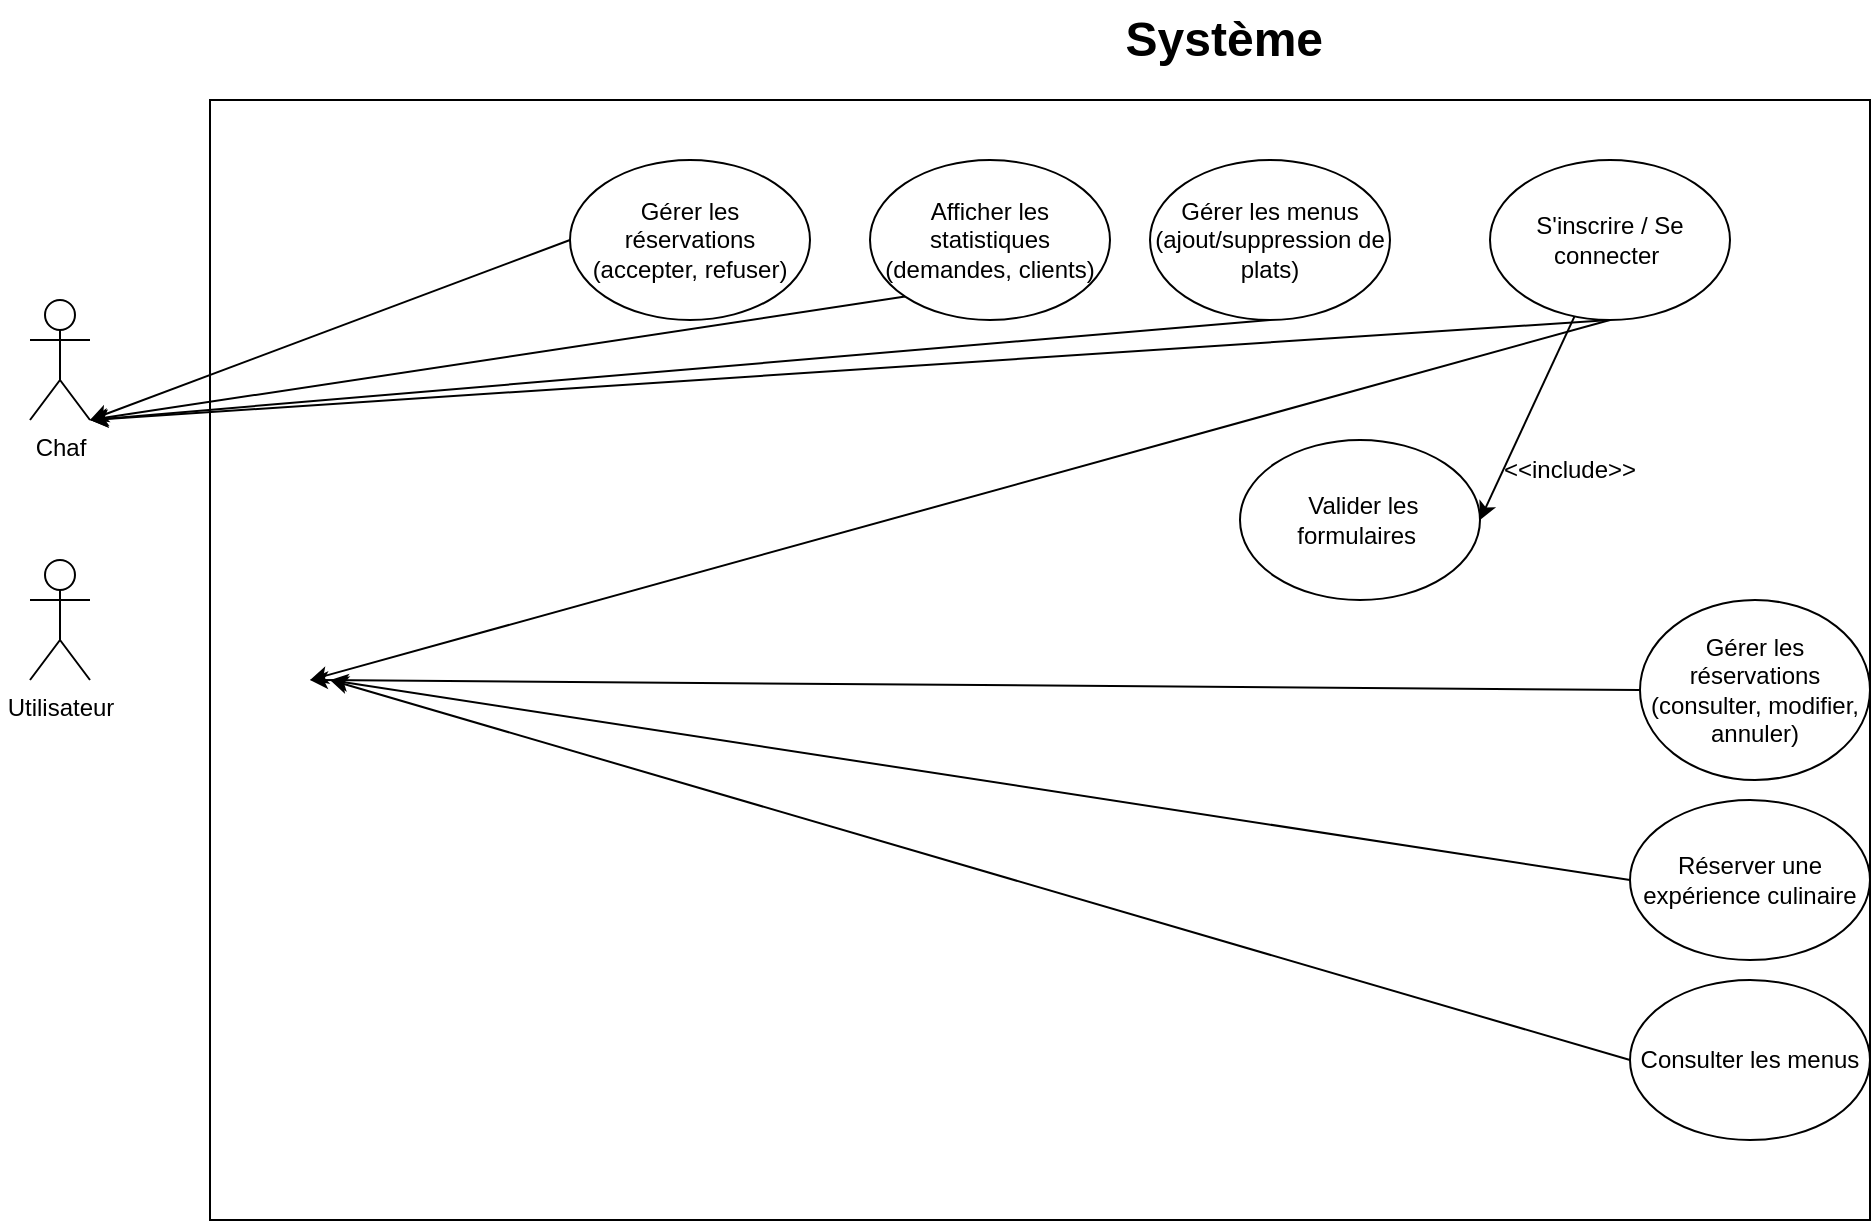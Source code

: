 <mxfile>
    <diagram id="TuyZSwtCGOHhWqjR50Bs" name="Page-1">
        <mxGraphModel dx="2290" dy="1048" grid="1" gridSize="10" guides="1" tooltips="1" connect="1" arrows="1" fold="1" page="1" pageScale="1" pageWidth="850" pageHeight="1100" math="0" shadow="0">
            <root>
                <mxCell id="0"/>
                <mxCell id="1" parent="0"/>
                <mxCell id="2" value="Chaf" style="shape=umlActor;verticalLabelPosition=bottom;verticalAlign=top;html=1;outlineConnect=0;" vertex="1" parent="1">
                    <mxGeometry x="-50" y="150" width="30" height="60" as="geometry"/>
                </mxCell>
                <mxCell id="3" value="&amp;nbsp;Utilisateur&amp;nbsp;" style="shape=umlActor;verticalLabelPosition=bottom;verticalAlign=top;html=1;outlineConnect=0;" vertex="1" parent="1">
                    <mxGeometry x="-50" y="280" width="30" height="60" as="geometry"/>
                </mxCell>
                <mxCell id="4" value="" style="rounded=0;whiteSpace=wrap;html=1;" vertex="1" parent="1">
                    <mxGeometry x="40" y="50" width="830" height="560" as="geometry"/>
                </mxCell>
                <mxCell id="7" value="Système&amp;nbsp;" style="text;strokeColor=none;fillColor=none;html=1;fontSize=24;fontStyle=1;verticalAlign=middle;align=center;" vertex="1" parent="1">
                    <mxGeometry x="500" width="100" height="40" as="geometry"/>
                </mxCell>
                <mxCell id="25" style="edgeStyle=none;html=1;exitX=0.5;exitY=1;exitDx=0;exitDy=0;entryX=1;entryY=1;entryDx=0;entryDy=0;entryPerimeter=0;" edge="1" parent="1" source="9" target="2">
                    <mxGeometry relative="1" as="geometry">
                        <mxPoint x="80" y="210" as="targetPoint"/>
                    </mxGeometry>
                </mxCell>
                <mxCell id="35" style="edgeStyle=none;html=1;entryX=1;entryY=0.5;entryDx=0;entryDy=0;" edge="1" parent="1" source="9" target="34">
                    <mxGeometry relative="1" as="geometry"/>
                </mxCell>
                <mxCell id="9" value="S'inscrire / Se connecter&amp;nbsp;" style="ellipse;whiteSpace=wrap;html=1;" vertex="1" parent="1">
                    <mxGeometry x="680" y="80" width="120" height="80" as="geometry"/>
                </mxCell>
                <mxCell id="23" style="edgeStyle=none;html=1;exitX=0;exitY=0.5;exitDx=0;exitDy=0;entryX=1;entryY=1;entryDx=0;entryDy=0;entryPerimeter=0;" edge="1" parent="1" source="10" target="2">
                    <mxGeometry relative="1" as="geometry">
                        <mxPoint x="70" y="210" as="targetPoint"/>
                    </mxGeometry>
                </mxCell>
                <mxCell id="10" value="Gérer les réservations (accepter, refuser)" style="ellipse;whiteSpace=wrap;html=1;" vertex="1" parent="1">
                    <mxGeometry x="220" y="80" width="120" height="80" as="geometry"/>
                </mxCell>
                <mxCell id="24" style="edgeStyle=none;html=1;exitX=0.5;exitY=1;exitDx=0;exitDy=0;entryX=1;entryY=1;entryDx=0;entryDy=0;entryPerimeter=0;" edge="1" parent="1" source="12" target="2">
                    <mxGeometry relative="1" as="geometry">
                        <mxPoint x="70" y="210" as="targetPoint"/>
                    </mxGeometry>
                </mxCell>
                <mxCell id="12" value="Gérer les menus (ajout/suppression de plats)" style="ellipse;whiteSpace=wrap;html=1;" vertex="1" parent="1">
                    <mxGeometry x="510" y="80" width="120" height="80" as="geometry"/>
                </mxCell>
                <mxCell id="22" style="edgeStyle=none;html=1;exitX=0;exitY=1;exitDx=0;exitDy=0;entryX=1;entryY=1;entryDx=0;entryDy=0;entryPerimeter=0;" edge="1" parent="1" source="13" target="2">
                    <mxGeometry relative="1" as="geometry">
                        <mxPoint x="70" y="210" as="targetPoint"/>
                    </mxGeometry>
                </mxCell>
                <mxCell id="26" style="edgeStyle=none;html=1;exitX=0.5;exitY=1;exitDx=0;exitDy=0;" edge="1" parent="1" source="9">
                    <mxGeometry relative="1" as="geometry">
                        <mxPoint x="90" y="340" as="targetPoint"/>
                        <mxPoint x="730" y="240" as="sourcePoint"/>
                    </mxGeometry>
                </mxCell>
                <mxCell id="13" value="Afficher les statistiques (demandes, clients)" style="ellipse;whiteSpace=wrap;html=1;" vertex="1" parent="1">
                    <mxGeometry x="370" y="80" width="120" height="80" as="geometry"/>
                </mxCell>
                <mxCell id="33" style="edgeStyle=none;html=1;exitX=0;exitY=0.5;exitDx=0;exitDy=0;" edge="1" parent="1" source="27">
                    <mxGeometry relative="1" as="geometry">
                        <mxPoint x="100" y="340" as="targetPoint"/>
                    </mxGeometry>
                </mxCell>
                <mxCell id="27" value="Consulter les menus" style="ellipse;whiteSpace=wrap;html=1;" vertex="1" parent="1">
                    <mxGeometry x="750" y="490" width="120" height="80" as="geometry"/>
                </mxCell>
                <mxCell id="31" style="edgeStyle=none;html=1;exitX=0;exitY=0.5;exitDx=0;exitDy=0;" edge="1" parent="1" source="28">
                    <mxGeometry relative="1" as="geometry">
                        <mxPoint x="100" y="340" as="targetPoint"/>
                    </mxGeometry>
                </mxCell>
                <mxCell id="28" value="Réserver une expérience culinaire" style="ellipse;whiteSpace=wrap;html=1;" vertex="1" parent="1">
                    <mxGeometry x="750" y="400" width="120" height="80" as="geometry"/>
                </mxCell>
                <mxCell id="30" style="edgeStyle=none;html=1;exitX=0;exitY=0.5;exitDx=0;exitDy=0;" edge="1" parent="1" source="29">
                    <mxGeometry relative="1" as="geometry">
                        <mxPoint x="90" y="340" as="targetPoint"/>
                    </mxGeometry>
                </mxCell>
                <mxCell id="29" value="Gérer les réservations (consulter, modifier, annuler)" style="ellipse;whiteSpace=wrap;html=1;" vertex="1" parent="1">
                    <mxGeometry x="755" y="300" width="115" height="90" as="geometry"/>
                </mxCell>
                <mxCell id="34" value="&amp;nbsp;Valider les formulaires&amp;nbsp;" style="ellipse;whiteSpace=wrap;html=1;" vertex="1" parent="1">
                    <mxGeometry x="555" y="220" width="120" height="80" as="geometry"/>
                </mxCell>
                <mxCell id="39" value="&amp;lt;&amp;lt;include&amp;gt;&amp;gt;" style="text;html=1;strokeColor=none;fillColor=none;align=center;verticalAlign=middle;whiteSpace=wrap;rounded=0;rotation=0;" vertex="1" parent="1">
                    <mxGeometry x="690" y="220" width="60" height="30" as="geometry"/>
                </mxCell>
            </root>
        </mxGraphModel>
    </diagram>
</mxfile>